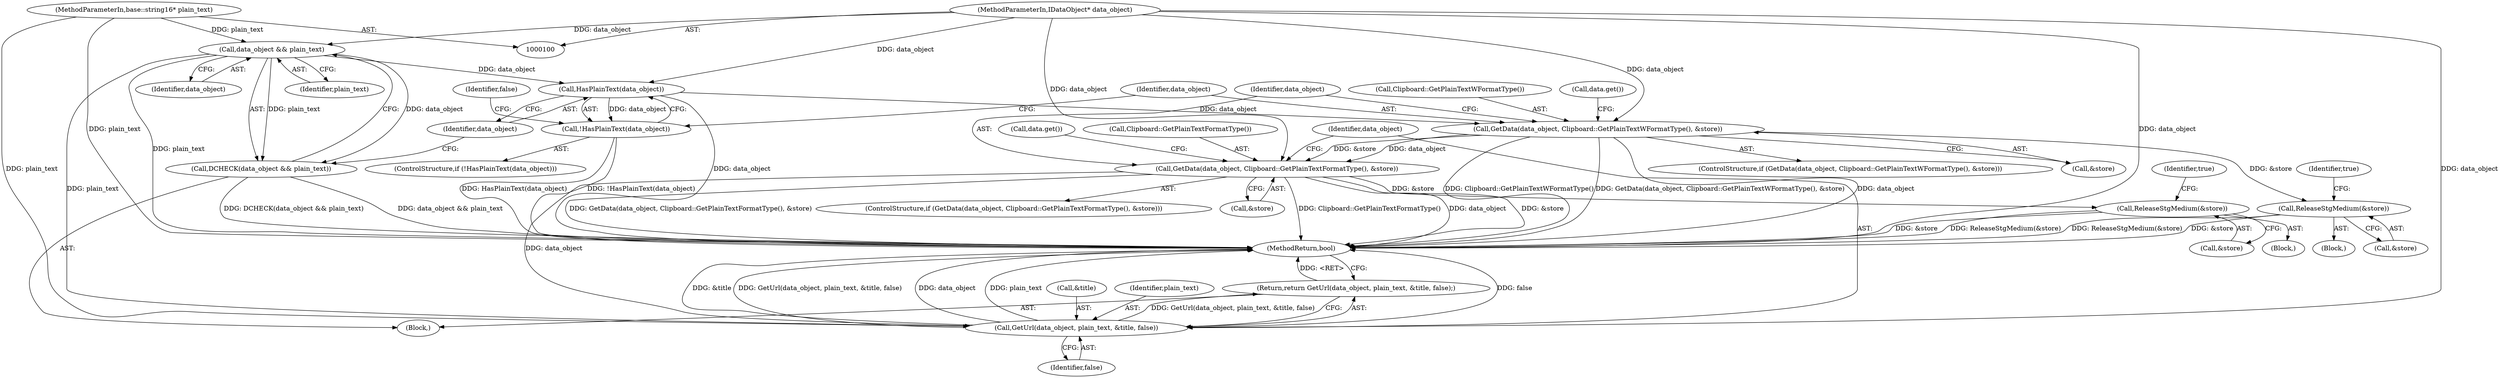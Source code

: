 digraph "1_Chrome_e93dc535728da259ec16d1c3cc393f80b25f64ae_5@pointer" {
"1000105" [label="(Call,data_object && plain_text)"];
"1000101" [label="(MethodParameterIn,IDataObject* data_object)"];
"1000102" [label="(MethodParameterIn,base::string16* plain_text)"];
"1000104" [label="(Call,DCHECK(data_object && plain_text))"];
"1000110" [label="(Call,HasPlainText(data_object))"];
"1000109" [label="(Call,!HasPlainText(data_object))"];
"1000116" [label="(Call,GetData(data_object, Clipboard::GetPlainTextWFormatType(), &store))"];
"1000126" [label="(Call,ReleaseStgMedium(&store))"];
"1000132" [label="(Call,GetData(data_object, Clipboard::GetPlainTextFormatType(), &store))"];
"1000143" [label="(Call,ReleaseStgMedium(&store))"];
"1000150" [label="(Call,GetUrl(data_object, plain_text, &title, false))"];
"1000149" [label="(Return,return GetUrl(data_object, plain_text, &title, false);)"];
"1000147" [label="(Identifier,true)"];
"1000109" [label="(Call,!HasPlainText(data_object))"];
"1000155" [label="(Identifier,false)"];
"1000142" [label="(Call,data.get())"];
"1000103" [label="(Block,)"];
"1000127" [label="(Call,&store)"];
"1000105" [label="(Call,data_object && plain_text)"];
"1000134" [label="(Call,Clipboard::GetPlainTextFormatType())"];
"1000130" [label="(Identifier,true)"];
"1000108" [label="(ControlStructure,if (!HasPlainText(data_object)))"];
"1000137" [label="(Block,)"];
"1000111" [label="(Identifier,data_object)"];
"1000149" [label="(Return,return GetUrl(data_object, plain_text, &title, false);)"];
"1000126" [label="(Call,ReleaseStgMedium(&store))"];
"1000133" [label="(Identifier,data_object)"];
"1000151" [label="(Identifier,data_object)"];
"1000143" [label="(Call,ReleaseStgMedium(&store))"];
"1000101" [label="(MethodParameterIn,IDataObject* data_object)"];
"1000116" [label="(Call,GetData(data_object, Clipboard::GetPlainTextWFormatType(), &store))"];
"1000131" [label="(ControlStructure,if (GetData(data_object, Clipboard::GetPlainTextFormatType(), &store)))"];
"1000132" [label="(Call,GetData(data_object, Clipboard::GetPlainTextFormatType(), &store))"];
"1000125" [label="(Call,data.get())"];
"1000102" [label="(MethodParameterIn,base::string16* plain_text)"];
"1000153" [label="(Call,&title)"];
"1000106" [label="(Identifier,data_object)"];
"1000150" [label="(Call,GetUrl(data_object, plain_text, &title, false))"];
"1000135" [label="(Call,&store)"];
"1000144" [label="(Call,&store)"];
"1000119" [label="(Call,&store)"];
"1000107" [label="(Identifier,plain_text)"];
"1000110" [label="(Call,HasPlainText(data_object))"];
"1000113" [label="(Identifier,false)"];
"1000117" [label="(Identifier,data_object)"];
"1000115" [label="(ControlStructure,if (GetData(data_object, Clipboard::GetPlainTextWFormatType(), &store)))"];
"1000104" [label="(Call,DCHECK(data_object && plain_text))"];
"1000156" [label="(MethodReturn,bool)"];
"1000121" [label="(Block,)"];
"1000152" [label="(Identifier,plain_text)"];
"1000118" [label="(Call,Clipboard::GetPlainTextWFormatType())"];
"1000105" -> "1000104"  [label="AST: "];
"1000105" -> "1000106"  [label="CFG: "];
"1000105" -> "1000107"  [label="CFG: "];
"1000106" -> "1000105"  [label="AST: "];
"1000107" -> "1000105"  [label="AST: "];
"1000104" -> "1000105"  [label="CFG: "];
"1000105" -> "1000156"  [label="DDG: plain_text"];
"1000105" -> "1000104"  [label="DDG: data_object"];
"1000105" -> "1000104"  [label="DDG: plain_text"];
"1000101" -> "1000105"  [label="DDG: data_object"];
"1000102" -> "1000105"  [label="DDG: plain_text"];
"1000105" -> "1000110"  [label="DDG: data_object"];
"1000105" -> "1000150"  [label="DDG: plain_text"];
"1000101" -> "1000100"  [label="AST: "];
"1000101" -> "1000156"  [label="DDG: data_object"];
"1000101" -> "1000110"  [label="DDG: data_object"];
"1000101" -> "1000116"  [label="DDG: data_object"];
"1000101" -> "1000132"  [label="DDG: data_object"];
"1000101" -> "1000150"  [label="DDG: data_object"];
"1000102" -> "1000100"  [label="AST: "];
"1000102" -> "1000156"  [label="DDG: plain_text"];
"1000102" -> "1000150"  [label="DDG: plain_text"];
"1000104" -> "1000103"  [label="AST: "];
"1000111" -> "1000104"  [label="CFG: "];
"1000104" -> "1000156"  [label="DDG: DCHECK(data_object && plain_text)"];
"1000104" -> "1000156"  [label="DDG: data_object && plain_text"];
"1000110" -> "1000109"  [label="AST: "];
"1000110" -> "1000111"  [label="CFG: "];
"1000111" -> "1000110"  [label="AST: "];
"1000109" -> "1000110"  [label="CFG: "];
"1000110" -> "1000156"  [label="DDG: data_object"];
"1000110" -> "1000109"  [label="DDG: data_object"];
"1000110" -> "1000116"  [label="DDG: data_object"];
"1000109" -> "1000108"  [label="AST: "];
"1000113" -> "1000109"  [label="CFG: "];
"1000117" -> "1000109"  [label="CFG: "];
"1000109" -> "1000156"  [label="DDG: !HasPlainText(data_object)"];
"1000109" -> "1000156"  [label="DDG: HasPlainText(data_object)"];
"1000116" -> "1000115"  [label="AST: "];
"1000116" -> "1000119"  [label="CFG: "];
"1000117" -> "1000116"  [label="AST: "];
"1000118" -> "1000116"  [label="AST: "];
"1000119" -> "1000116"  [label="AST: "];
"1000125" -> "1000116"  [label="CFG: "];
"1000133" -> "1000116"  [label="CFG: "];
"1000116" -> "1000156"  [label="DDG: data_object"];
"1000116" -> "1000156"  [label="DDG: Clipboard::GetPlainTextWFormatType()"];
"1000116" -> "1000156"  [label="DDG: GetData(data_object, Clipboard::GetPlainTextWFormatType(), &store)"];
"1000116" -> "1000126"  [label="DDG: &store"];
"1000116" -> "1000132"  [label="DDG: data_object"];
"1000116" -> "1000132"  [label="DDG: &store"];
"1000126" -> "1000121"  [label="AST: "];
"1000126" -> "1000127"  [label="CFG: "];
"1000127" -> "1000126"  [label="AST: "];
"1000130" -> "1000126"  [label="CFG: "];
"1000126" -> "1000156"  [label="DDG: ReleaseStgMedium(&store)"];
"1000126" -> "1000156"  [label="DDG: &store"];
"1000132" -> "1000131"  [label="AST: "];
"1000132" -> "1000135"  [label="CFG: "];
"1000133" -> "1000132"  [label="AST: "];
"1000134" -> "1000132"  [label="AST: "];
"1000135" -> "1000132"  [label="AST: "];
"1000142" -> "1000132"  [label="CFG: "];
"1000151" -> "1000132"  [label="CFG: "];
"1000132" -> "1000156"  [label="DDG: GetData(data_object, Clipboard::GetPlainTextFormatType(), &store)"];
"1000132" -> "1000156"  [label="DDG: Clipboard::GetPlainTextFormatType()"];
"1000132" -> "1000156"  [label="DDG: data_object"];
"1000132" -> "1000156"  [label="DDG: &store"];
"1000132" -> "1000143"  [label="DDG: &store"];
"1000132" -> "1000150"  [label="DDG: data_object"];
"1000143" -> "1000137"  [label="AST: "];
"1000143" -> "1000144"  [label="CFG: "];
"1000144" -> "1000143"  [label="AST: "];
"1000147" -> "1000143"  [label="CFG: "];
"1000143" -> "1000156"  [label="DDG: ReleaseStgMedium(&store)"];
"1000143" -> "1000156"  [label="DDG: &store"];
"1000150" -> "1000149"  [label="AST: "];
"1000150" -> "1000155"  [label="CFG: "];
"1000151" -> "1000150"  [label="AST: "];
"1000152" -> "1000150"  [label="AST: "];
"1000153" -> "1000150"  [label="AST: "];
"1000155" -> "1000150"  [label="AST: "];
"1000149" -> "1000150"  [label="CFG: "];
"1000150" -> "1000156"  [label="DDG: GetUrl(data_object, plain_text, &title, false)"];
"1000150" -> "1000156"  [label="DDG: data_object"];
"1000150" -> "1000156"  [label="DDG: plain_text"];
"1000150" -> "1000156"  [label="DDG: false"];
"1000150" -> "1000156"  [label="DDG: &title"];
"1000150" -> "1000149"  [label="DDG: GetUrl(data_object, plain_text, &title, false)"];
"1000149" -> "1000103"  [label="AST: "];
"1000156" -> "1000149"  [label="CFG: "];
"1000149" -> "1000156"  [label="DDG: <RET>"];
}
